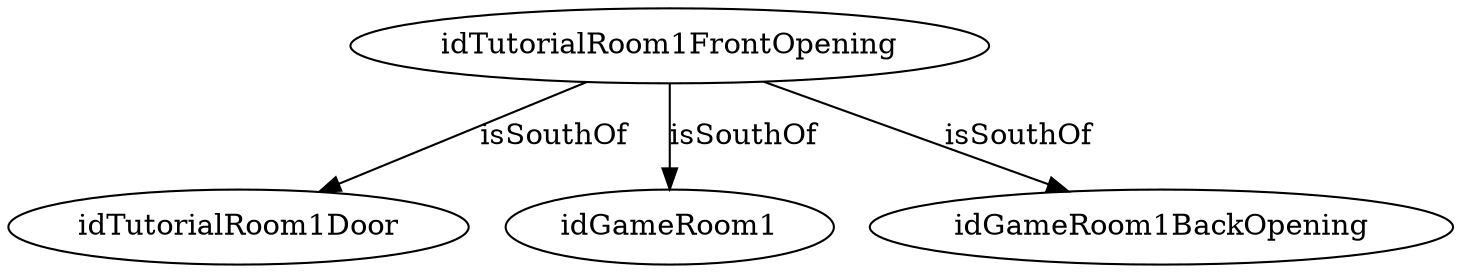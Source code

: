 strict digraph  {
idTutorialRoom1FrontOpening [node_type=entity_node];
idTutorialRoom1Door [node_type=entity_node];
idGameRoom1 [node_type=entity_node];
idGameRoom1BackOpening [node_type=entity_node];
idTutorialRoom1FrontOpening -> idTutorialRoom1Door  [edge_type=relationship, label=isSouthOf];
idTutorialRoom1FrontOpening -> idGameRoom1  [edge_type=relationship, label=isSouthOf];
idTutorialRoom1FrontOpening -> idGameRoom1BackOpening  [edge_type=relationship, label=isSouthOf];
}
